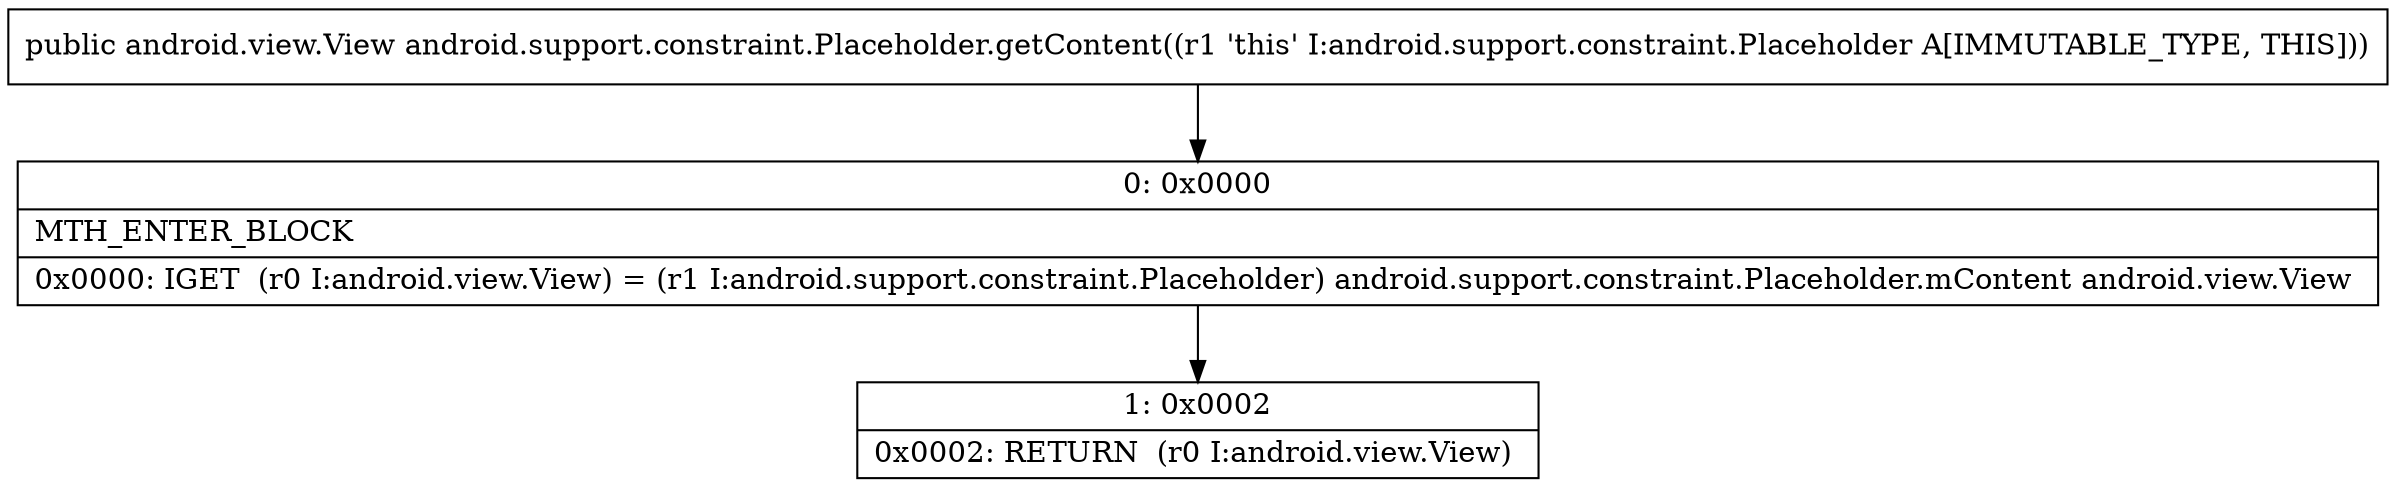digraph "CFG forandroid.support.constraint.Placeholder.getContent()Landroid\/view\/View;" {
Node_0 [shape=record,label="{0\:\ 0x0000|MTH_ENTER_BLOCK\l|0x0000: IGET  (r0 I:android.view.View) = (r1 I:android.support.constraint.Placeholder) android.support.constraint.Placeholder.mContent android.view.View \l}"];
Node_1 [shape=record,label="{1\:\ 0x0002|0x0002: RETURN  (r0 I:android.view.View) \l}"];
MethodNode[shape=record,label="{public android.view.View android.support.constraint.Placeholder.getContent((r1 'this' I:android.support.constraint.Placeholder A[IMMUTABLE_TYPE, THIS])) }"];
MethodNode -> Node_0;
Node_0 -> Node_1;
}

